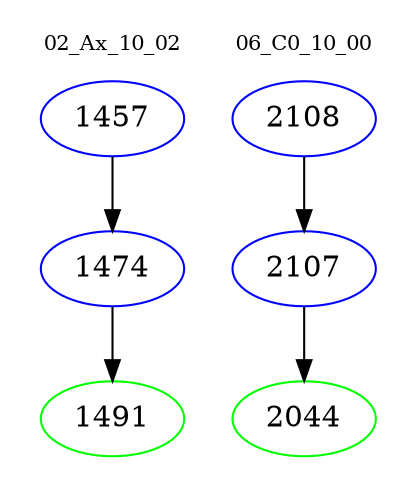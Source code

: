 digraph{
subgraph cluster_0 {
color = white
label = "02_Ax_10_02";
fontsize=10;
T0_1457 [label="1457", color="blue"]
T0_1457 -> T0_1474 [color="black"]
T0_1474 [label="1474", color="blue"]
T0_1474 -> T0_1491 [color="black"]
T0_1491 [label="1491", color="green"]
}
subgraph cluster_1 {
color = white
label = "06_C0_10_00";
fontsize=10;
T1_2108 [label="2108", color="blue"]
T1_2108 -> T1_2107 [color="black"]
T1_2107 [label="2107", color="blue"]
T1_2107 -> T1_2044 [color="black"]
T1_2044 [label="2044", color="green"]
}
}
